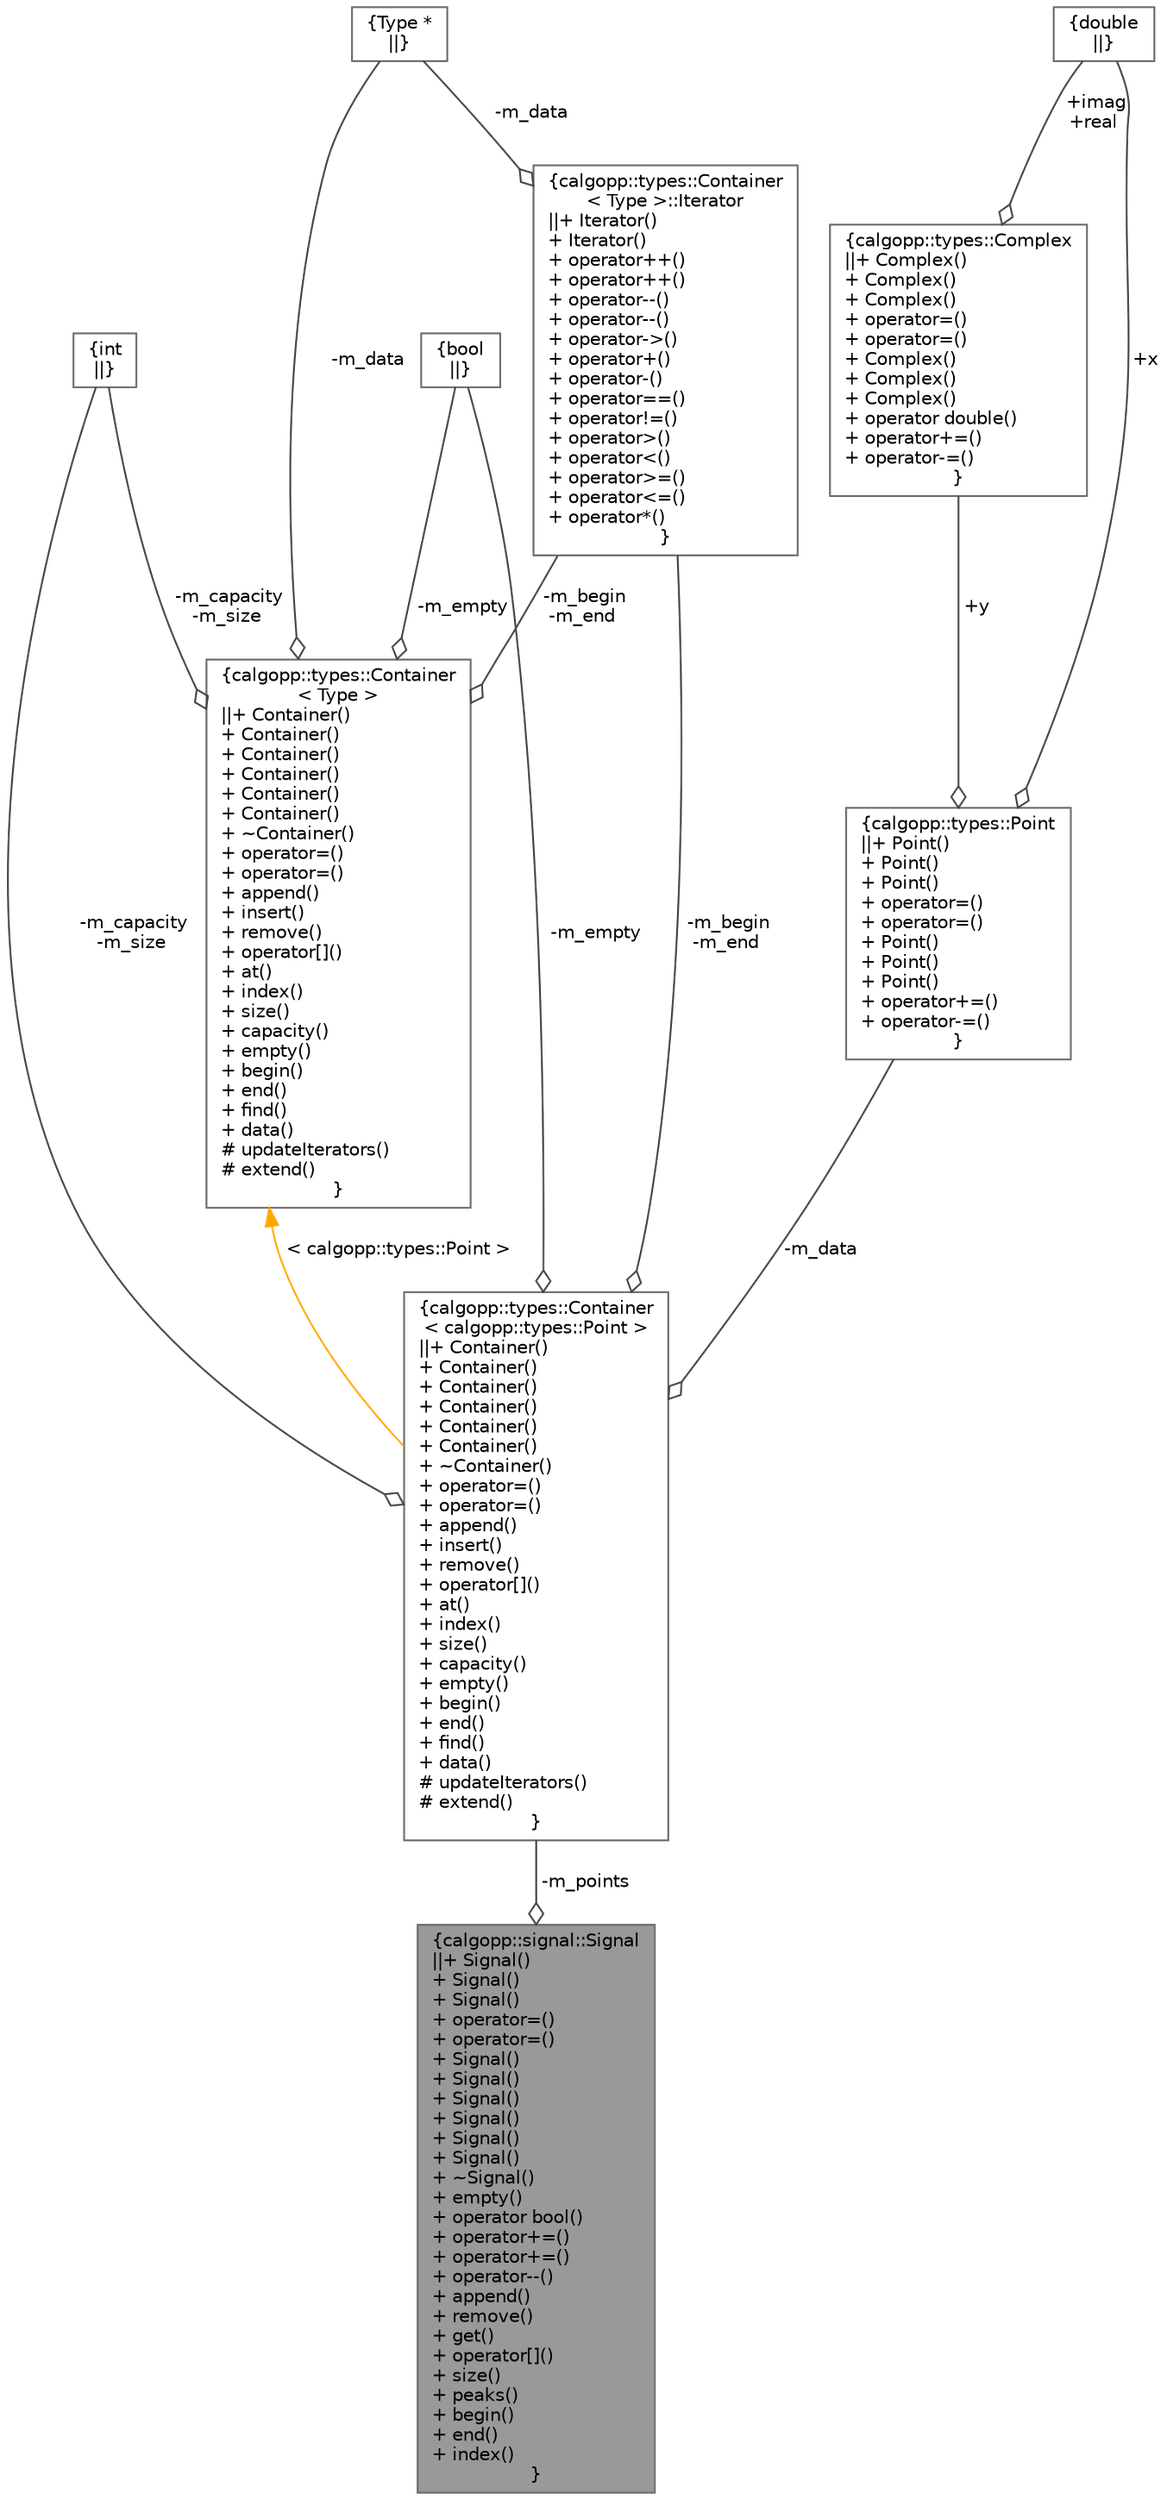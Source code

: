 digraph "calgopp::signal::Signal"
{
 // LATEX_PDF_SIZE
  bgcolor="transparent";
  edge [fontname=Helvetica,fontsize=10,labelfontname=Helvetica,labelfontsize=10];
  node [fontname=Helvetica,fontsize=10,shape=box,height=0.2,width=0.4];
  Node1 [label="{calgopp::signal::Signal\n||+ Signal()\l+ Signal()\l+ Signal()\l+ operator=()\l+ operator=()\l+ Signal()\l+ Signal()\l+ Signal()\l+ Signal()\l+ Signal()\l+ Signal()\l+ ~Signal()\l+ empty()\l+ operator bool()\l+ operator+=()\l+ operator+=()\l+ operator--()\l+ append()\l+ remove()\l+ get()\l+ operator[]()\l+ size()\l+ peaks()\l+ begin()\l+ end()\l+ index()\l}",height=0.2,width=0.4,color="gray40", fillcolor="grey60", style="filled", fontcolor="black",tooltip=" "];
  Node2 -> Node1 [color="grey25",style="solid",label=" -m_points" ,arrowhead="odiamond"];
  Node2 [label="{calgopp::types::Container\l\< calgopp::types::Point \>\n||+ Container()\l+ Container()\l+ Container()\l+ Container()\l+ Container()\l+ Container()\l+ ~Container()\l+ operator=()\l+ operator=()\l+ append()\l+ insert()\l+ remove()\l+ operator[]()\l+ at()\l+ index()\l+ size()\l+ capacity()\l+ empty()\l+ begin()\l+ end()\l+ find()\l+ data()\l# updateIterators()\l# extend()\l}",height=0.2,width=0.4,color="gray40", fillcolor="white", style="filled",URL="$classcalgopp_1_1types_1_1Container.html",tooltip=" "];
  Node3 -> Node2 [color="grey25",style="solid",label=" -m_capacity\n-m_size" ,arrowhead="odiamond"];
  Node3 [label="{int\n||}",height=0.2,width=0.4,color="gray40", fillcolor="white", style="filled",tooltip=" "];
  Node4 -> Node2 [color="grey25",style="solid",label=" -m_empty" ,arrowhead="odiamond"];
  Node4 [label="{bool\n||}",height=0.2,width=0.4,color="gray40", fillcolor="white", style="filled",URL="$classbool.html",tooltip=" "];
  Node5 -> Node2 [color="grey25",style="solid",label=" -m_data" ,arrowhead="odiamond"];
  Node5 [label="{calgopp::types::Point\n||+ Point()\l+ Point()\l+ Point()\l+ operator=()\l+ operator=()\l+ Point()\l+ Point()\l+ Point()\l+ operator+=()\l+ operator-=()\l}",height=0.2,width=0.4,color="gray40", fillcolor="white", style="filled",URL="$structcalgopp_1_1types_1_1Point.html",tooltip=" "];
  Node6 -> Node5 [color="grey25",style="solid",label=" +x" ,arrowhead="odiamond"];
  Node6 [label="{double\n||}",height=0.2,width=0.4,color="gray40", fillcolor="white", style="filled",tooltip=" "];
  Node7 -> Node5 [color="grey25",style="solid",label=" +y" ,arrowhead="odiamond"];
  Node7 [label="{calgopp::types::Complex\n||+ Complex()\l+ Complex()\l+ Complex()\l+ operator=()\l+ operator=()\l+ Complex()\l+ Complex()\l+ Complex()\l+ operator double()\l+ operator+=()\l+ operator-=()\l}",height=0.2,width=0.4,color="gray40", fillcolor="white", style="filled",URL="$structcalgopp_1_1types_1_1Complex.html",tooltip=" "];
  Node6 -> Node7 [color="grey25",style="solid",label=" +imag\n+real" ,arrowhead="odiamond"];
  Node8 -> Node2 [color="grey25",style="solid",label=" -m_begin\n-m_end" ,arrowhead="odiamond"];
  Node8 [label="{calgopp::types::Container\l\< Type \>::Iterator\n||+ Iterator()\l+ Iterator()\l+ operator++()\l+ operator++()\l+ operator--()\l+ operator--()\l+ operator-\>()\l+ operator+()\l+ operator-()\l+ operator==()\l+ operator!=()\l+ operator\>()\l+ operator\<()\l+ operator\>=()\l+ operator\<=()\l+ operator*()\l}",height=0.2,width=0.4,color="gray40", fillcolor="white", style="filled",URL="$classcalgopp_1_1types_1_1Container_1_1Iterator.html",tooltip=" "];
  Node9 -> Node8 [color="grey25",style="solid",label=" -m_data" ,arrowhead="odiamond"];
  Node9 [label="{Type *\n||}",height=0.2,width=0.4,color="gray40", fillcolor="white", style="filled",tooltip=" "];
  Node10 -> Node2 [dir="back",color="orange",style="solid",label=" \< calgopp::types::Point \>" ];
  Node10 [label="{calgopp::types::Container\l\< Type \>\n||+ Container()\l+ Container()\l+ Container()\l+ Container()\l+ Container()\l+ Container()\l+ ~Container()\l+ operator=()\l+ operator=()\l+ append()\l+ insert()\l+ remove()\l+ operator[]()\l+ at()\l+ index()\l+ size()\l+ capacity()\l+ empty()\l+ begin()\l+ end()\l+ find()\l+ data()\l# updateIterators()\l# extend()\l}",height=0.2,width=0.4,color="gray40", fillcolor="white", style="filled",URL="$classcalgopp_1_1types_1_1Container.html",tooltip=" "];
  Node3 -> Node10 [color="grey25",style="solid",label=" -m_capacity\n-m_size" ,arrowhead="odiamond"];
  Node4 -> Node10 [color="grey25",style="solid",label=" -m_empty" ,arrowhead="odiamond"];
  Node9 -> Node10 [color="grey25",style="solid",label=" -m_data" ,arrowhead="odiamond"];
  Node8 -> Node10 [color="grey25",style="solid",label=" -m_begin\n-m_end" ,arrowhead="odiamond"];
}
